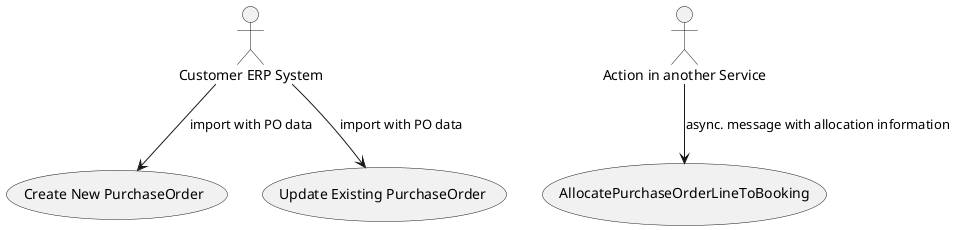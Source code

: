 @startuml
(Create New PurchaseOrder) as ImportPO
(Update Existing PurchaseOrder) as ImportExistingPO

(AllocatePurchaseOrderLineToBooking) as AllocatePOL

:Customer ERP System: as erp

:Action in another Service: as anotherService


erp --> ImportPO : import with PO data
erp --> ImportExistingPO : import with PO data

anotherService --> AllocatePOL : async. message with allocation information
@enduml
